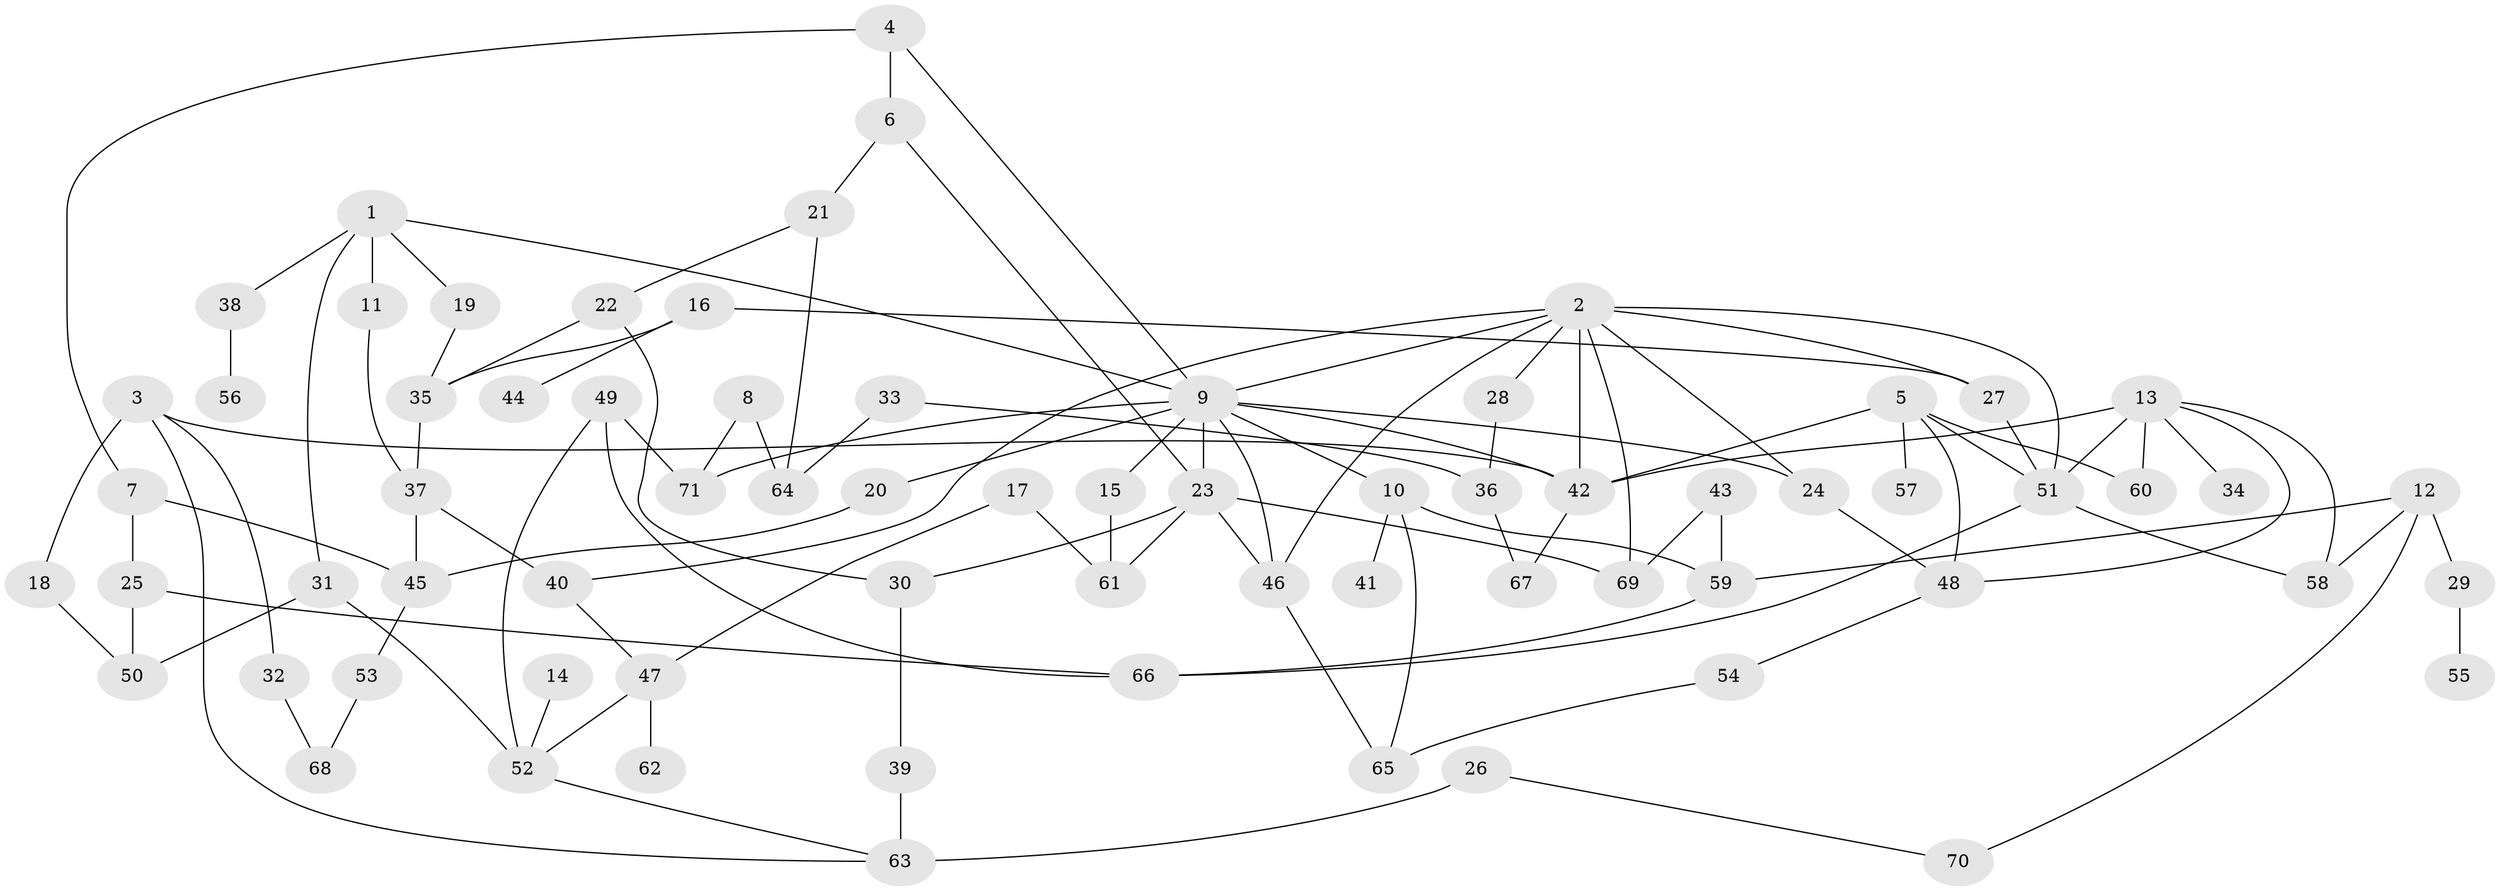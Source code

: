 // original degree distribution, {10: 0.0070921985815602835, 5: 0.0425531914893617, 3: 0.2127659574468085, 2: 0.3829787234042553, 6: 0.03546099290780142, 7: 0.014184397163120567, 4: 0.09219858156028368, 1: 0.2127659574468085}
// Generated by graph-tools (version 1.1) at 2025/36/03/04/25 23:36:00]
// undirected, 71 vertices, 110 edges
graph export_dot {
  node [color=gray90,style=filled];
  1;
  2;
  3;
  4;
  5;
  6;
  7;
  8;
  9;
  10;
  11;
  12;
  13;
  14;
  15;
  16;
  17;
  18;
  19;
  20;
  21;
  22;
  23;
  24;
  25;
  26;
  27;
  28;
  29;
  30;
  31;
  32;
  33;
  34;
  35;
  36;
  37;
  38;
  39;
  40;
  41;
  42;
  43;
  44;
  45;
  46;
  47;
  48;
  49;
  50;
  51;
  52;
  53;
  54;
  55;
  56;
  57;
  58;
  59;
  60;
  61;
  62;
  63;
  64;
  65;
  66;
  67;
  68;
  69;
  70;
  71;
  1 -- 9 [weight=1.0];
  1 -- 11 [weight=1.0];
  1 -- 19 [weight=1.0];
  1 -- 31 [weight=1.0];
  1 -- 38 [weight=1.0];
  2 -- 9 [weight=1.0];
  2 -- 24 [weight=1.0];
  2 -- 27 [weight=1.0];
  2 -- 28 [weight=1.0];
  2 -- 40 [weight=1.0];
  2 -- 42 [weight=1.0];
  2 -- 46 [weight=1.0];
  2 -- 51 [weight=1.0];
  2 -- 69 [weight=1.0];
  3 -- 18 [weight=1.0];
  3 -- 32 [weight=1.0];
  3 -- 42 [weight=1.0];
  3 -- 63 [weight=1.0];
  4 -- 6 [weight=1.0];
  4 -- 7 [weight=1.0];
  4 -- 9 [weight=1.0];
  5 -- 42 [weight=1.0];
  5 -- 48 [weight=1.0];
  5 -- 51 [weight=1.0];
  5 -- 57 [weight=1.0];
  5 -- 60 [weight=1.0];
  6 -- 21 [weight=1.0];
  6 -- 23 [weight=1.0];
  7 -- 25 [weight=1.0];
  7 -- 45 [weight=1.0];
  8 -- 64 [weight=1.0];
  8 -- 71 [weight=1.0];
  9 -- 10 [weight=1.0];
  9 -- 15 [weight=1.0];
  9 -- 20 [weight=1.0];
  9 -- 23 [weight=1.0];
  9 -- 24 [weight=1.0];
  9 -- 42 [weight=1.0];
  9 -- 46 [weight=1.0];
  9 -- 71 [weight=1.0];
  10 -- 41 [weight=1.0];
  10 -- 59 [weight=1.0];
  10 -- 65 [weight=1.0];
  11 -- 37 [weight=1.0];
  12 -- 29 [weight=1.0];
  12 -- 58 [weight=1.0];
  12 -- 59 [weight=1.0];
  12 -- 70 [weight=1.0];
  13 -- 34 [weight=1.0];
  13 -- 42 [weight=1.0];
  13 -- 48 [weight=1.0];
  13 -- 51 [weight=1.0];
  13 -- 58 [weight=1.0];
  13 -- 60 [weight=1.0];
  14 -- 52 [weight=1.0];
  15 -- 61 [weight=1.0];
  16 -- 27 [weight=1.0];
  16 -- 35 [weight=1.0];
  16 -- 44 [weight=1.0];
  17 -- 47 [weight=1.0];
  17 -- 61 [weight=1.0];
  18 -- 50 [weight=1.0];
  19 -- 35 [weight=1.0];
  20 -- 45 [weight=1.0];
  21 -- 22 [weight=1.0];
  21 -- 64 [weight=1.0];
  22 -- 30 [weight=1.0];
  22 -- 35 [weight=1.0];
  23 -- 30 [weight=1.0];
  23 -- 46 [weight=1.0];
  23 -- 61 [weight=1.0];
  23 -- 69 [weight=1.0];
  24 -- 48 [weight=1.0];
  25 -- 50 [weight=1.0];
  25 -- 66 [weight=1.0];
  26 -- 63 [weight=2.0];
  26 -- 70 [weight=1.0];
  27 -- 51 [weight=1.0];
  28 -- 36 [weight=1.0];
  29 -- 55 [weight=1.0];
  30 -- 39 [weight=1.0];
  31 -- 50 [weight=1.0];
  31 -- 52 [weight=2.0];
  32 -- 68 [weight=1.0];
  33 -- 36 [weight=1.0];
  33 -- 64 [weight=1.0];
  35 -- 37 [weight=1.0];
  36 -- 67 [weight=1.0];
  37 -- 40 [weight=1.0];
  37 -- 45 [weight=1.0];
  38 -- 56 [weight=1.0];
  39 -- 63 [weight=1.0];
  40 -- 47 [weight=1.0];
  42 -- 67 [weight=1.0];
  43 -- 59 [weight=1.0];
  43 -- 69 [weight=1.0];
  45 -- 53 [weight=1.0];
  46 -- 65 [weight=1.0];
  47 -- 52 [weight=1.0];
  47 -- 62 [weight=1.0];
  48 -- 54 [weight=1.0];
  49 -- 52 [weight=1.0];
  49 -- 66 [weight=1.0];
  49 -- 71 [weight=1.0];
  51 -- 58 [weight=1.0];
  51 -- 66 [weight=1.0];
  52 -- 63 [weight=1.0];
  53 -- 68 [weight=1.0];
  54 -- 65 [weight=1.0];
  59 -- 66 [weight=1.0];
}

